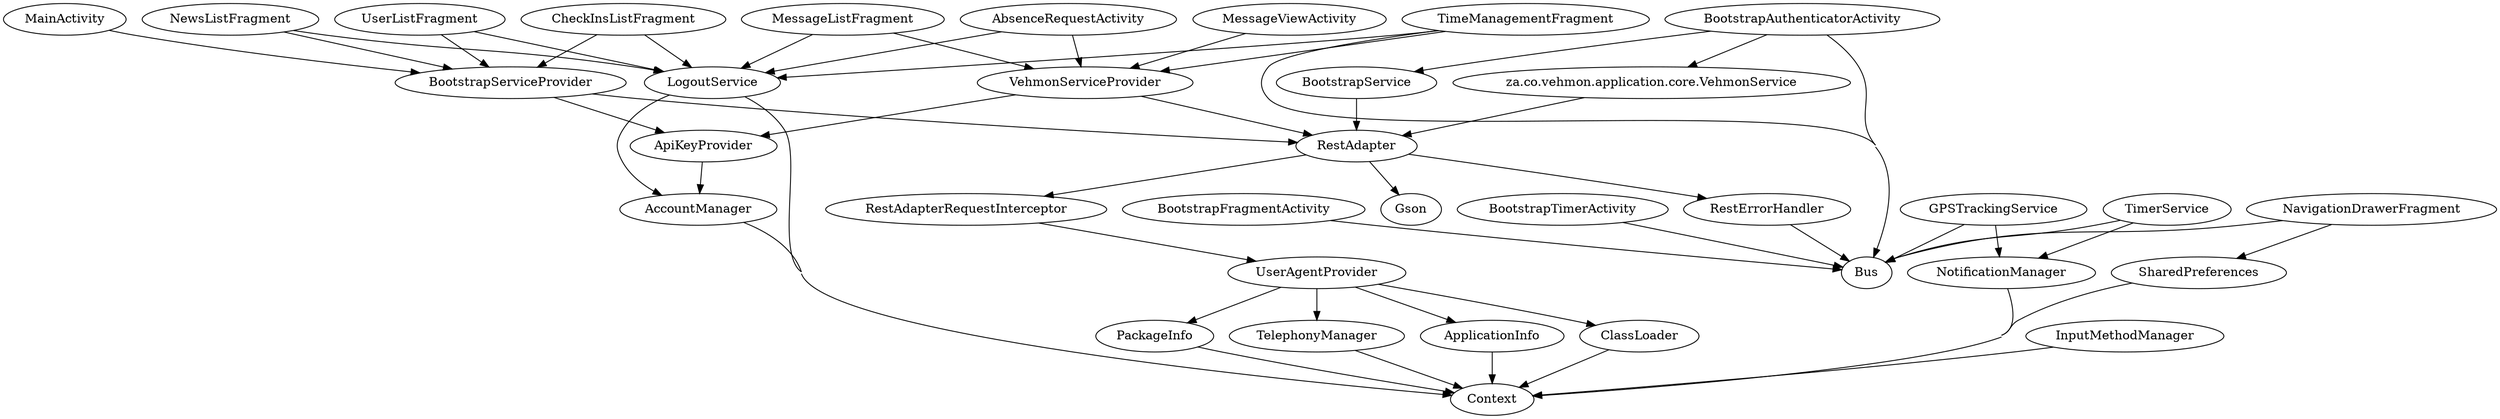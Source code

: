 digraph G1 {
  concentrate = true;
  AbsenceRequestActivity -> LogoutService;
  AbsenceRequestActivity -> VehmonServiceProvider;
  AccountManager -> Context;
  ApiKeyProvider -> AccountManager;
  ApplicationInfo -> Context;
  BootstrapAuthenticatorActivity -> BootstrapService;
  n2 [label="za.co.vehmon.application.core.VehmonService"];
  BootstrapAuthenticatorActivity -> n2;
  BootstrapAuthenticatorActivity -> Bus;
  BootstrapFragmentActivity -> Bus;
  BootstrapService -> RestAdapter;
  BootstrapServiceProvider -> ApiKeyProvider;
  BootstrapServiceProvider -> RestAdapter;
  BootstrapTimerActivity -> Bus;
  CheckInsListFragment -> LogoutService;
  CheckInsListFragment -> BootstrapServiceProvider;
  ClassLoader -> Context;
  GPSTrackingService -> NotificationManager;
  GPSTrackingService -> Bus;
  InputMethodManager -> Context;
  LogoutService -> Context;
  LogoutService -> AccountManager;
  MainActivity -> BootstrapServiceProvider;
  MessageListFragment -> LogoutService;
  MessageListFragment -> VehmonServiceProvider;
  MessageViewActivity -> VehmonServiceProvider;
  NavigationDrawerFragment -> Bus;
  NavigationDrawerFragment -> SharedPreferences;
  NewsListFragment -> LogoutService;
  NewsListFragment -> BootstrapServiceProvider;
  NotificationManager -> Context;
  PackageInfo -> Context;
  RestAdapter -> Gson;
  RestAdapter -> RestErrorHandler;
  RestAdapter -> RestAdapterRequestInterceptor;
  RestAdapterRequestInterceptor -> UserAgentProvider;
  RestErrorHandler -> Bus;
  SharedPreferences -> Context;
  TelephonyManager -> Context;
  TimeManagementFragment -> LogoutService;
  TimeManagementFragment -> Bus;
  TimeManagementFragment -> VehmonServiceProvider;
  TimerService -> NotificationManager;
  TimerService -> Bus;
  UserAgentProvider -> ApplicationInfo;
  UserAgentProvider -> PackageInfo;
  UserAgentProvider -> ClassLoader;
  UserAgentProvider -> TelephonyManager;
  UserListFragment -> LogoutService;
  UserListFragment -> BootstrapServiceProvider;
  VehmonServiceProvider -> ApiKeyProvider;
  VehmonServiceProvider -> RestAdapter;
  n2 -> RestAdapter;
}
